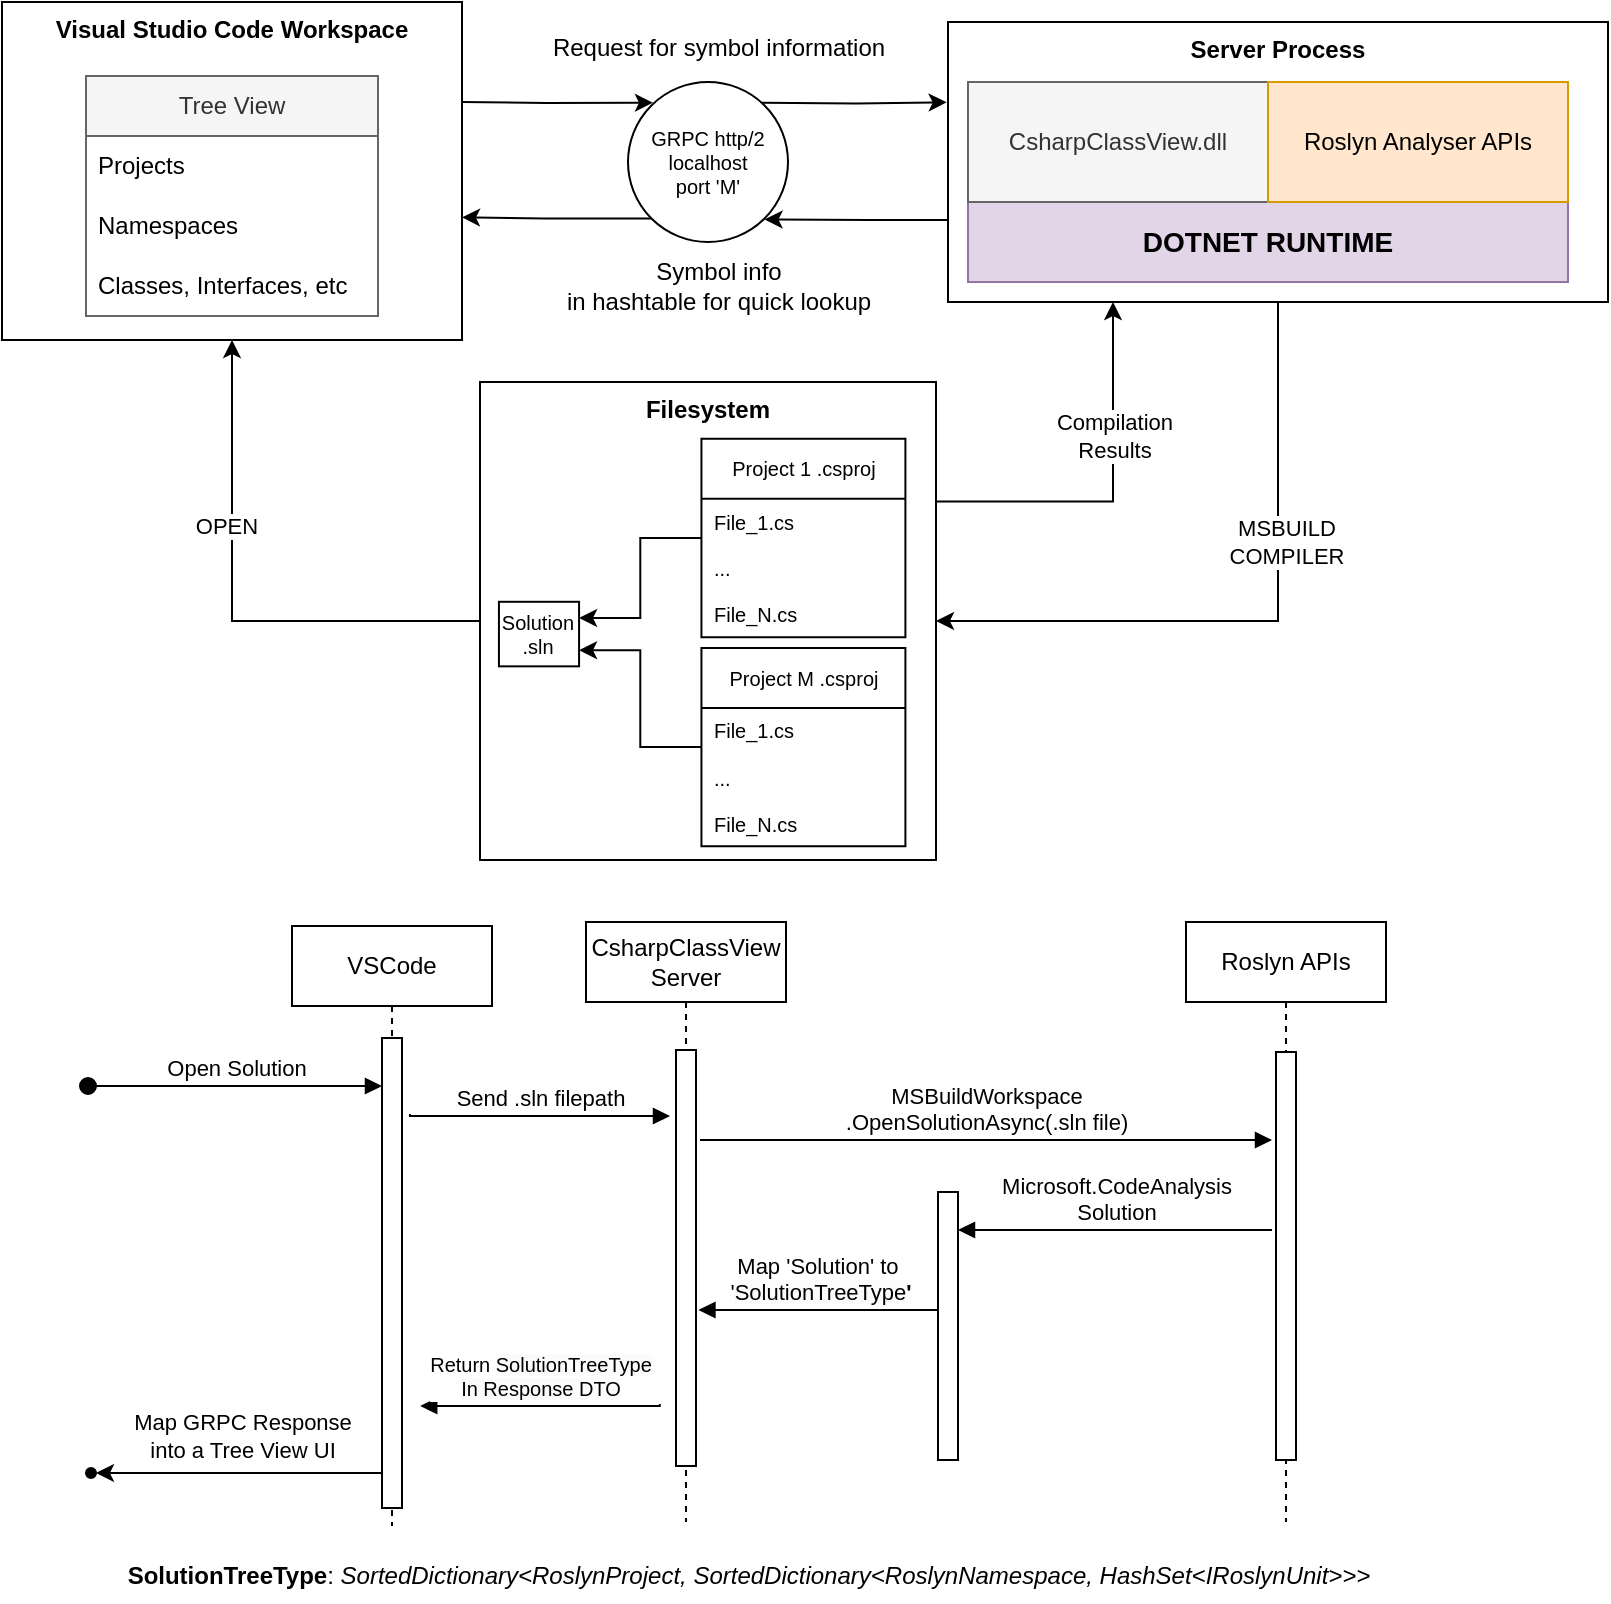 <mxfile version="26.0.4">
  <diagram name="Interactions" id="2YBvvXClWsGukQMizWep">
    <mxGraphModel dx="2512" dy="1277" grid="1" gridSize="10" guides="1" tooltips="1" connect="1" arrows="1" fold="1" page="1" pageScale="1" pageWidth="850" pageHeight="1100" math="0" shadow="0">
      <root>
        <mxCell id="0" />
        <mxCell id="1" parent="0" />
        <mxCell id="3tRgtoDUC-FlmFJSQtKY-12" value="&lt;b&gt;Visual Studio Code&amp;nbsp;&lt;span style=&quot;background-color: transparent; color: light-dark(rgb(0, 0, 0), rgb(255, 255, 255));&quot;&gt;Workspace&lt;/span&gt;&lt;/b&gt;" style="rounded=0;whiteSpace=wrap;html=1;verticalAlign=top;" vertex="1" parent="1">
          <mxGeometry x="37" y="90" width="230" height="169" as="geometry" />
        </mxCell>
        <mxCell id="aM9ryv3xv72pqoxQDRHE-1" value="VSCode" style="shape=umlLifeline;perimeter=lifelinePerimeter;whiteSpace=wrap;html=1;container=0;dropTarget=0;collapsible=0;recursiveResize=0;outlineConnect=0;portConstraint=eastwest;newEdgeStyle={&quot;edgeStyle&quot;:&quot;elbowEdgeStyle&quot;,&quot;elbow&quot;:&quot;vertical&quot;,&quot;curved&quot;:0,&quot;rounded&quot;:0};" parent="1" vertex="1">
          <mxGeometry x="182" y="552" width="100" height="300" as="geometry" />
        </mxCell>
        <mxCell id="aM9ryv3xv72pqoxQDRHE-2" value="" style="html=1;points=[];perimeter=orthogonalPerimeter;outlineConnect=0;targetShapes=umlLifeline;portConstraint=eastwest;newEdgeStyle={&quot;edgeStyle&quot;:&quot;elbowEdgeStyle&quot;,&quot;elbow&quot;:&quot;vertical&quot;,&quot;curved&quot;:0,&quot;rounded&quot;:0};" parent="aM9ryv3xv72pqoxQDRHE-1" vertex="1">
          <mxGeometry x="45" y="56" width="10" height="235" as="geometry" />
        </mxCell>
        <mxCell id="aM9ryv3xv72pqoxQDRHE-5" value="CsharpClassView&lt;div&gt;Server&lt;/div&gt;" style="shape=umlLifeline;perimeter=lifelinePerimeter;whiteSpace=wrap;html=1;container=0;dropTarget=0;collapsible=0;recursiveResize=0;outlineConnect=0;portConstraint=eastwest;newEdgeStyle={&quot;edgeStyle&quot;:&quot;elbowEdgeStyle&quot;,&quot;elbow&quot;:&quot;vertical&quot;,&quot;curved&quot;:0,&quot;rounded&quot;:0};" parent="1" vertex="1">
          <mxGeometry x="329" y="550" width="100" height="300" as="geometry" />
        </mxCell>
        <mxCell id="aM9ryv3xv72pqoxQDRHE-6" value="" style="html=1;points=[];perimeter=orthogonalPerimeter;outlineConnect=0;targetShapes=umlLifeline;portConstraint=eastwest;newEdgeStyle={&quot;edgeStyle&quot;:&quot;elbowEdgeStyle&quot;,&quot;elbow&quot;:&quot;vertical&quot;,&quot;curved&quot;:0,&quot;rounded&quot;:0};" parent="aM9ryv3xv72pqoxQDRHE-5" vertex="1">
          <mxGeometry x="45" y="64" width="10" height="208" as="geometry" />
        </mxCell>
        <mxCell id="aM9ryv3xv72pqoxQDRHE-7" value="Send .sln filepath" style="html=1;verticalAlign=bottom;endArrow=block;edgeStyle=elbowEdgeStyle;elbow=vertical;curved=0;rounded=0;" parent="1" edge="1">
          <mxGeometry relative="1" as="geometry">
            <mxPoint x="241" y="646" as="sourcePoint" />
            <Array as="points">
              <mxPoint x="286" y="647" />
            </Array>
            <mxPoint x="371" y="647" as="targetPoint" />
          </mxGeometry>
        </mxCell>
        <mxCell id="3tRgtoDUC-FlmFJSQtKY-11" value="" style="group" vertex="1" connectable="0" parent="1">
          <mxGeometry x="510" y="100" width="330" height="140" as="geometry" />
        </mxCell>
        <mxCell id="3tRgtoDUC-FlmFJSQtKY-10" value="&lt;b&gt;Server Process&lt;/b&gt;" style="rounded=0;whiteSpace=wrap;html=1;fillColor=none;verticalAlign=top;" vertex="1" parent="3tRgtoDUC-FlmFJSQtKY-11">
          <mxGeometry width="330" height="140" as="geometry" />
        </mxCell>
        <mxCell id="3tRgtoDUC-FlmFJSQtKY-2" value="DOTNET RUNTIME" style="rounded=0;whiteSpace=wrap;html=1;fontStyle=1;fontSize=14;fillColor=#e1d5e7;strokeColor=#9673a6;" vertex="1" parent="3tRgtoDUC-FlmFJSQtKY-11">
          <mxGeometry x="10" y="90" width="300" height="40" as="geometry" />
        </mxCell>
        <mxCell id="3tRgtoDUC-FlmFJSQtKY-3" value="CsharpClassView.dll" style="rounded=0;whiteSpace=wrap;html=1;fillColor=#f5f5f5;fontColor=#333333;strokeColor=#666666;" vertex="1" parent="3tRgtoDUC-FlmFJSQtKY-11">
          <mxGeometry x="10" y="30" width="150" height="60" as="geometry" />
        </mxCell>
        <mxCell id="3tRgtoDUC-FlmFJSQtKY-4" value="Roslyn Analyser APIs" style="rounded=0;whiteSpace=wrap;html=1;fillColor=#ffe6cc;strokeColor=#d79b00;" vertex="1" parent="3tRgtoDUC-FlmFJSQtKY-11">
          <mxGeometry x="160" y="30" width="150" height="60" as="geometry" />
        </mxCell>
        <mxCell id="3tRgtoDUC-FlmFJSQtKY-14" value="&lt;div&gt;GRPC http/2&lt;/div&gt;localhost&lt;div&gt;port &#39;M&#39;&lt;/div&gt;" style="ellipse;whiteSpace=wrap;html=1;aspect=fixed;fontSize=10;" vertex="1" parent="1">
          <mxGeometry x="350" y="130" width="80" height="80" as="geometry" />
        </mxCell>
        <mxCell id="3tRgtoDUC-FlmFJSQtKY-16" style="edgeStyle=orthogonalEdgeStyle;rounded=0;orthogonalLoop=1;jettySize=auto;html=1;exitX=0;exitY=0.25;exitDx=0;exitDy=0;entryX=1;entryY=0;entryDx=0;entryDy=0;" edge="1" parent="1">
          <mxGeometry relative="1" as="geometry">
            <mxPoint x="510" y="192" as="sourcePoint" />
            <mxPoint x="418.284" y="198.716" as="targetPoint" />
            <Array as="points">
              <mxPoint x="510" y="199" />
              <mxPoint x="470" y="199" />
            </Array>
          </mxGeometry>
        </mxCell>
        <mxCell id="3tRgtoDUC-FlmFJSQtKY-18" style="edgeStyle=orthogonalEdgeStyle;rounded=0;orthogonalLoop=1;jettySize=auto;html=1;exitX=1;exitY=1;exitDx=0;exitDy=0;entryX=-0.002;entryY=0.287;entryDx=0;entryDy=0;entryPerimeter=0;" edge="1" parent="1" target="3tRgtoDUC-FlmFJSQtKY-10">
          <mxGeometry relative="1" as="geometry">
            <mxPoint x="416.996" y="140.343" as="sourcePoint" />
            <mxPoint x="507.97" y="140" as="targetPoint" />
          </mxGeometry>
        </mxCell>
        <mxCell id="3tRgtoDUC-FlmFJSQtKY-20" style="edgeStyle=orthogonalEdgeStyle;rounded=0;orthogonalLoop=1;jettySize=auto;html=1;entryX=0.156;entryY=0.129;entryDx=0;entryDy=0;entryPerimeter=0;" edge="1" parent="1" target="3tRgtoDUC-FlmFJSQtKY-14">
          <mxGeometry relative="1" as="geometry">
            <mxPoint x="267" y="140" as="sourcePoint" />
            <mxPoint x="358.8" y="140.2" as="targetPoint" />
          </mxGeometry>
        </mxCell>
        <mxCell id="3tRgtoDUC-FlmFJSQtKY-21" style="edgeStyle=orthogonalEdgeStyle;rounded=0;orthogonalLoop=1;jettySize=auto;html=1;exitX=0;exitY=1;exitDx=0;exitDy=0;entryX=1;entryY=0.637;entryDx=0;entryDy=0;entryPerimeter=0;" edge="1" parent="1" source="3tRgtoDUC-FlmFJSQtKY-14" target="3tRgtoDUC-FlmFJSQtKY-12">
          <mxGeometry relative="1" as="geometry">
            <mxPoint x="270" y="198" as="targetPoint" />
          </mxGeometry>
        </mxCell>
        <mxCell id="3tRgtoDUC-FlmFJSQtKY-65" value="" style="group" vertex="1" connectable="0" parent="1">
          <mxGeometry x="276" y="280" width="228" height="239" as="geometry" />
        </mxCell>
        <mxCell id="3tRgtoDUC-FlmFJSQtKY-22" value="&lt;b&gt;Filesystem&lt;/b&gt;&lt;div&gt;&lt;br&gt;&lt;/div&gt;" style="rounded=0;whiteSpace=wrap;html=1;fillColor=none;verticalAlign=top;align=center;" vertex="1" parent="3tRgtoDUC-FlmFJSQtKY-65">
          <mxGeometry width="228.0" height="239.0" as="geometry" />
        </mxCell>
        <mxCell id="3tRgtoDUC-FlmFJSQtKY-36" value="Solution&lt;div&gt;.sln&lt;/div&gt;" style="text;html=1;align=center;verticalAlign=middle;whiteSpace=wrap;rounded=0;strokeColor=default;fontSize=10;" vertex="1" parent="3tRgtoDUC-FlmFJSQtKY-65">
          <mxGeometry x="9.47" y="109.894" width="40.064" height="32.277" as="geometry" />
        </mxCell>
        <mxCell id="3tRgtoDUC-FlmFJSQtKY-63" style="edgeStyle=orthogonalEdgeStyle;rounded=0;orthogonalLoop=1;jettySize=auto;html=1;entryX=1;entryY=0.25;entryDx=0;entryDy=0;fontSize=10;" edge="1" parent="3tRgtoDUC-FlmFJSQtKY-65" source="3tRgtoDUC-FlmFJSQtKY-55" target="3tRgtoDUC-FlmFJSQtKY-36">
          <mxGeometry relative="1" as="geometry" />
        </mxCell>
        <mxCell id="3tRgtoDUC-FlmFJSQtKY-55" value="Project 1&amp;nbsp;&lt;span style=&quot;background-color: transparent; color: light-dark(rgb(0, 0, 0), rgb(255, 255, 255));&quot;&gt;.csproj&lt;/span&gt;" style="swimlane;fontStyle=0;childLayout=stackLayout;horizontal=1;startSize=30;horizontalStack=0;resizeParent=1;resizeParentMax=0;resizeLast=0;collapsible=1;marginBottom=0;whiteSpace=wrap;html=1;fontSize=10;" vertex="1" parent="3tRgtoDUC-FlmFJSQtKY-65">
          <mxGeometry x="110.722" y="28.434" width="101.981" height="99.164" as="geometry" />
        </mxCell>
        <mxCell id="3tRgtoDUC-FlmFJSQtKY-56" value="File_1.cs" style="text;strokeColor=none;fillColor=none;align=left;verticalAlign=middle;spacingLeft=4;spacingRight=4;overflow=hidden;points=[[0,0.5],[1,0.5]];portConstraint=eastwest;rotatable=0;whiteSpace=wrap;html=1;fontSize=10;" vertex="1" parent="3tRgtoDUC-FlmFJSQtKY-55">
          <mxGeometry y="30" width="101.981" height="23.055" as="geometry" />
        </mxCell>
        <mxCell id="3tRgtoDUC-FlmFJSQtKY-57" value="..." style="text;strokeColor=none;fillColor=none;align=left;verticalAlign=middle;spacingLeft=4;spacingRight=4;overflow=hidden;points=[[0,0.5],[1,0.5]];portConstraint=eastwest;rotatable=0;whiteSpace=wrap;html=1;fontSize=10;" vertex="1" parent="3tRgtoDUC-FlmFJSQtKY-55">
          <mxGeometry y="53.055" width="101.981" height="23.055" as="geometry" />
        </mxCell>
        <mxCell id="3tRgtoDUC-FlmFJSQtKY-58" value="File_N.cs" style="text;strokeColor=none;fillColor=none;align=left;verticalAlign=middle;spacingLeft=4;spacingRight=4;overflow=hidden;points=[[0,0.5],[1,0.5]];portConstraint=eastwest;rotatable=0;whiteSpace=wrap;html=1;fontSize=10;" vertex="1" parent="3tRgtoDUC-FlmFJSQtKY-55">
          <mxGeometry y="76.109" width="101.981" height="23.055" as="geometry" />
        </mxCell>
        <mxCell id="3tRgtoDUC-FlmFJSQtKY-64" style="edgeStyle=orthogonalEdgeStyle;rounded=0;orthogonalLoop=1;jettySize=auto;html=1;entryX=1;entryY=0.75;entryDx=0;entryDy=0;fontSize=10;" edge="1" parent="3tRgtoDUC-FlmFJSQtKY-65" source="3tRgtoDUC-FlmFJSQtKY-59" target="3tRgtoDUC-FlmFJSQtKY-36">
          <mxGeometry relative="1" as="geometry" />
        </mxCell>
        <mxCell id="3tRgtoDUC-FlmFJSQtKY-59" value="Project M&amp;nbsp;&lt;span style=&quot;background-color: transparent; color: light-dark(rgb(0, 0, 0), rgb(255, 255, 255));&quot;&gt;.csproj&lt;/span&gt;" style="swimlane;fontStyle=0;childLayout=stackLayout;horizontal=1;startSize=30;horizontalStack=0;resizeParent=1;resizeParentMax=0;resizeLast=0;collapsible=1;marginBottom=0;whiteSpace=wrap;html=1;fontSize=10;" vertex="1" parent="3tRgtoDUC-FlmFJSQtKY-65">
          <mxGeometry x="110.722" y="132.949" width="101.981" height="99.164" as="geometry" />
        </mxCell>
        <mxCell id="3tRgtoDUC-FlmFJSQtKY-60" value="File_1.cs" style="text;strokeColor=none;fillColor=none;align=left;verticalAlign=middle;spacingLeft=4;spacingRight=4;overflow=hidden;points=[[0,0.5],[1,0.5]];portConstraint=eastwest;rotatable=0;whiteSpace=wrap;html=1;fontSize=10;" vertex="1" parent="3tRgtoDUC-FlmFJSQtKY-59">
          <mxGeometry y="30" width="101.981" height="23.055" as="geometry" />
        </mxCell>
        <mxCell id="3tRgtoDUC-FlmFJSQtKY-61" value="..." style="text;strokeColor=none;fillColor=none;align=left;verticalAlign=middle;spacingLeft=4;spacingRight=4;overflow=hidden;points=[[0,0.5],[1,0.5]];portConstraint=eastwest;rotatable=0;whiteSpace=wrap;html=1;fontSize=10;" vertex="1" parent="3tRgtoDUC-FlmFJSQtKY-59">
          <mxGeometry y="53.055" width="101.981" height="23.055" as="geometry" />
        </mxCell>
        <mxCell id="3tRgtoDUC-FlmFJSQtKY-62" value="File_N.cs" style="text;strokeColor=none;fillColor=none;align=left;verticalAlign=middle;spacingLeft=4;spacingRight=4;overflow=hidden;points=[[0,0.5],[1,0.5]];portConstraint=eastwest;rotatable=0;whiteSpace=wrap;html=1;fontSize=10;" vertex="1" parent="3tRgtoDUC-FlmFJSQtKY-59">
          <mxGeometry y="76.109" width="101.981" height="23.055" as="geometry" />
        </mxCell>
        <mxCell id="3tRgtoDUC-FlmFJSQtKY-66" style="edgeStyle=orthogonalEdgeStyle;rounded=0;orthogonalLoop=1;jettySize=auto;html=1;entryX=0.5;entryY=1;entryDx=0;entryDy=0;" edge="1" parent="1" source="3tRgtoDUC-FlmFJSQtKY-22" target="3tRgtoDUC-FlmFJSQtKY-12">
          <mxGeometry relative="1" as="geometry" />
        </mxCell>
        <mxCell id="3tRgtoDUC-FlmFJSQtKY-100" value="OPEN" style="edgeLabel;html=1;align=center;verticalAlign=middle;resizable=0;points=[];" vertex="1" connectable="0" parent="3tRgtoDUC-FlmFJSQtKY-66">
          <mxGeometry x="0.302" y="3" relative="1" as="geometry">
            <mxPoint as="offset" />
          </mxGeometry>
        </mxCell>
        <mxCell id="3tRgtoDUC-FlmFJSQtKY-67" value="Tree View" style="swimlane;fontStyle=0;childLayout=stackLayout;horizontal=1;startSize=30;horizontalStack=0;resizeParent=1;resizeParentMax=0;resizeLast=0;collapsible=1;marginBottom=0;whiteSpace=wrap;html=1;fillColor=#f5f5f5;fontColor=#333333;strokeColor=#666666;" vertex="1" parent="1">
          <mxGeometry x="79" y="127" width="146" height="120" as="geometry" />
        </mxCell>
        <mxCell id="3tRgtoDUC-FlmFJSQtKY-68" value="Projects" style="text;strokeColor=none;fillColor=none;align=left;verticalAlign=middle;spacingLeft=4;spacingRight=4;overflow=hidden;points=[[0,0.5],[1,0.5]];portConstraint=eastwest;rotatable=0;whiteSpace=wrap;html=1;" vertex="1" parent="3tRgtoDUC-FlmFJSQtKY-67">
          <mxGeometry y="30" width="146" height="30" as="geometry" />
        </mxCell>
        <mxCell id="3tRgtoDUC-FlmFJSQtKY-69" value="Namespaces" style="text;strokeColor=none;fillColor=none;align=left;verticalAlign=middle;spacingLeft=4;spacingRight=4;overflow=hidden;points=[[0,0.5],[1,0.5]];portConstraint=eastwest;rotatable=0;whiteSpace=wrap;html=1;" vertex="1" parent="3tRgtoDUC-FlmFJSQtKY-67">
          <mxGeometry y="60" width="146" height="30" as="geometry" />
        </mxCell>
        <mxCell id="3tRgtoDUC-FlmFJSQtKY-70" value="Classes, Interfaces, etc" style="text;strokeColor=none;fillColor=none;align=left;verticalAlign=middle;spacingLeft=4;spacingRight=4;overflow=hidden;points=[[0,0.5],[1,0.5]];portConstraint=eastwest;rotatable=0;whiteSpace=wrap;html=1;" vertex="1" parent="3tRgtoDUC-FlmFJSQtKY-67">
          <mxGeometry y="90" width="146" height="30" as="geometry" />
        </mxCell>
        <mxCell id="3tRgtoDUC-FlmFJSQtKY-73" value="Roslyn APIs" style="shape=umlLifeline;perimeter=lifelinePerimeter;whiteSpace=wrap;html=1;container=0;dropTarget=0;collapsible=0;recursiveResize=0;outlineConnect=0;portConstraint=eastwest;newEdgeStyle={&quot;edgeStyle&quot;:&quot;elbowEdgeStyle&quot;,&quot;elbow&quot;:&quot;vertical&quot;,&quot;curved&quot;:0,&quot;rounded&quot;:0};" vertex="1" parent="1">
          <mxGeometry x="629" y="550" width="100" height="300" as="geometry" />
        </mxCell>
        <mxCell id="3tRgtoDUC-FlmFJSQtKY-74" value="" style="html=1;points=[];perimeter=orthogonalPerimeter;outlineConnect=0;targetShapes=umlLifeline;portConstraint=eastwest;newEdgeStyle={&quot;edgeStyle&quot;:&quot;elbowEdgeStyle&quot;,&quot;elbow&quot;:&quot;vertical&quot;,&quot;curved&quot;:0,&quot;rounded&quot;:0};" vertex="1" parent="3tRgtoDUC-FlmFJSQtKY-73">
          <mxGeometry x="45" y="65" width="10" height="204" as="geometry" />
        </mxCell>
        <mxCell id="3tRgtoDUC-FlmFJSQtKY-75" value="MSBuildWorkspace&lt;div&gt;.OpenSolutionAsync(.sln file)&lt;/div&gt;" style="html=1;verticalAlign=bottom;endArrow=block;edgeStyle=elbowEdgeStyle;elbow=vertical;curved=0;rounded=0;" edge="1" parent="1">
          <mxGeometry relative="1" as="geometry">
            <mxPoint x="386" y="659" as="sourcePoint" />
            <Array as="points">
              <mxPoint x="471" y="659" />
            </Array>
            <mxPoint x="672" y="659" as="targetPoint" />
          </mxGeometry>
        </mxCell>
        <mxCell id="aM9ryv3xv72pqoxQDRHE-3" value="Open&amp;nbsp;&lt;span style=&quot;background-color: light-dark(#ffffff, var(--ge-dark-color, #121212)); color: light-dark(rgb(0, 0, 0), rgb(255, 255, 255));&quot;&gt;Solution&lt;/span&gt;" style="html=1;verticalAlign=bottom;startArrow=oval;endArrow=block;startSize=8;edgeStyle=elbowEdgeStyle;elbow=vertical;curved=0;rounded=0;" parent="1" edge="1">
          <mxGeometry relative="1" as="geometry">
            <mxPoint x="80" y="632" as="sourcePoint" />
            <mxPoint x="227" y="632" as="targetPoint" />
          </mxGeometry>
        </mxCell>
        <mxCell id="3tRgtoDUC-FlmFJSQtKY-79" value="Microsoft.CodeAnalysis&lt;div&gt;Solution&lt;/div&gt;" style="html=1;verticalAlign=bottom;endArrow=block;edgeStyle=elbowEdgeStyle;elbow=vertical;curved=0;rounded=0;" edge="1" parent="1" target="3tRgtoDUC-FlmFJSQtKY-81">
          <mxGeometry relative="1" as="geometry">
            <mxPoint x="672" y="704" as="sourcePoint" />
            <Array as="points">
              <mxPoint x="569" y="704" />
            </Array>
            <mxPoint x="491" y="704" as="targetPoint" />
          </mxGeometry>
        </mxCell>
        <mxCell id="3tRgtoDUC-FlmFJSQtKY-80" value="&lt;b&gt;SolutionTreeType&lt;/b&gt;: &lt;i&gt;SortedDictionary&amp;lt;RoslynProject, SortedDictionary&amp;lt;RoslynNamespace, HashSet&amp;lt;IRoslynUnit&amp;gt;&amp;gt;&amp;gt;&lt;/i&gt;" style="text;html=1;align=center;verticalAlign=middle;resizable=0;points=[];autosize=1;strokeColor=none;fillColor=none;" vertex="1" parent="1">
          <mxGeometry x="90" y="864" width="639" height="26" as="geometry" />
        </mxCell>
        <mxCell id="3tRgtoDUC-FlmFJSQtKY-81" value="" style="html=1;points=[];perimeter=orthogonalPerimeter;outlineConnect=0;targetShapes=umlLifeline;portConstraint=eastwest;newEdgeStyle={&quot;edgeStyle&quot;:&quot;elbowEdgeStyle&quot;,&quot;elbow&quot;:&quot;vertical&quot;,&quot;curved&quot;:0,&quot;rounded&quot;:0};" vertex="1" parent="1">
          <mxGeometry x="505" y="685" width="10" height="134" as="geometry" />
        </mxCell>
        <mxCell id="3tRgtoDUC-FlmFJSQtKY-82" value="Map &#39;Solution&#39; to&amp;nbsp;&lt;div&gt;&lt;span style=&quot;background-color: light-dark(#ffffff, var(--ge-dark-color, #121212)); color: light-dark(rgb(0, 0, 0), rgb(255, 255, 255));&quot;&gt;&#39;&lt;/span&gt;&lt;span style=&quot;color: light-dark(rgb(0, 0, 0), rgb(255, 255, 255)); background-color: rgb(251, 251, 251);&quot;&gt;SolutionTreeType&lt;/span&gt;&lt;b style=&quot;color: light-dark(rgb(0, 0, 0), rgb(255, 255, 255)); background-color: rgb(251, 251, 251);&quot;&gt;&#39;&lt;/b&gt;&lt;/div&gt;" style="html=1;verticalAlign=bottom;endArrow=block;edgeStyle=elbowEdgeStyle;elbow=vertical;curved=0;rounded=0;fontSize=11;" edge="1" parent="1">
          <mxGeometry relative="1" as="geometry">
            <mxPoint x="505" y="743" as="sourcePoint" />
            <Array as="points">
              <mxPoint x="441" y="744" />
            </Array>
            <mxPoint x="385.222" y="744" as="targetPoint" />
          </mxGeometry>
        </mxCell>
        <mxCell id="3tRgtoDUC-FlmFJSQtKY-83" value="Return&amp;nbsp;&lt;span style=&quot;background-color: rgb(251, 251, 251);&quot;&gt;SolutionTreeType&lt;/span&gt;&lt;div&gt;&lt;span style=&quot;background-color: rgb(251, 251, 251);&quot;&gt;In Response DTO&lt;/span&gt;&lt;/div&gt;" style="html=1;verticalAlign=bottom;endArrow=block;edgeStyle=elbowEdgeStyle;elbow=vertical;curved=0;rounded=0;fontSize=10;" edge="1" parent="1">
          <mxGeometry x="0.001" relative="1" as="geometry">
            <mxPoint x="365.89" y="791" as="sourcePoint" />
            <Array as="points">
              <mxPoint x="301.89" y="792" />
            </Array>
            <mxPoint x="246.112" y="792" as="targetPoint" />
            <mxPoint as="offset" />
          </mxGeometry>
        </mxCell>
        <mxCell id="3tRgtoDUC-FlmFJSQtKY-91" value="" style="endArrow=classic;html=1;rounded=0;entryX=1;entryY=0.5;entryDx=0;entryDy=0;" edge="1" parent="1" source="aM9ryv3xv72pqoxQDRHE-2" target="3tRgtoDUC-FlmFJSQtKY-94">
          <mxGeometry width="50" height="50" relative="1" as="geometry">
            <mxPoint x="221" y="824" as="sourcePoint" />
            <mxPoint x="102" y="825" as="targetPoint" />
          </mxGeometry>
        </mxCell>
        <mxCell id="3tRgtoDUC-FlmFJSQtKY-92" value="Map GRPC Response&lt;div&gt;into a Tree View UI&lt;/div&gt;" style="edgeLabel;html=1;align=center;verticalAlign=middle;resizable=0;points=[];" vertex="1" connectable="0" parent="3tRgtoDUC-FlmFJSQtKY-91">
          <mxGeometry x="0.27" y="1" relative="1" as="geometry">
            <mxPoint x="21" y="-20" as="offset" />
          </mxGeometry>
        </mxCell>
        <mxCell id="3tRgtoDUC-FlmFJSQtKY-94" value="" style="ellipse;whiteSpace=wrap;html=1;aspect=fixed;fillStyle=auto;fillColor=#000000;strokeColor=default;" vertex="1" parent="1">
          <mxGeometry x="79" y="823" width="5" height="5" as="geometry" />
        </mxCell>
        <mxCell id="3tRgtoDUC-FlmFJSQtKY-95" style="edgeStyle=orthogonalEdgeStyle;rounded=0;orthogonalLoop=1;jettySize=auto;html=1;exitX=0.5;exitY=1;exitDx=0;exitDy=0;entryX=1;entryY=0.5;entryDx=0;entryDy=0;" edge="1" parent="1" source="3tRgtoDUC-FlmFJSQtKY-10" target="3tRgtoDUC-FlmFJSQtKY-22">
          <mxGeometry relative="1" as="geometry" />
        </mxCell>
        <mxCell id="3tRgtoDUC-FlmFJSQtKY-102" value="MSBUILD&lt;div&gt;COMPILER&lt;/div&gt;" style="edgeLabel;html=1;align=center;verticalAlign=middle;resizable=0;points=[];" vertex="1" connectable="0" parent="3tRgtoDUC-FlmFJSQtKY-95">
          <mxGeometry x="-0.275" y="4" relative="1" as="geometry">
            <mxPoint as="offset" />
          </mxGeometry>
        </mxCell>
        <mxCell id="3tRgtoDUC-FlmFJSQtKY-96" style="edgeStyle=orthogonalEdgeStyle;rounded=0;orthogonalLoop=1;jettySize=auto;html=1;exitX=1;exitY=0.25;exitDx=0;exitDy=0;entryX=0.25;entryY=1;entryDx=0;entryDy=0;" edge="1" parent="1" source="3tRgtoDUC-FlmFJSQtKY-22" target="3tRgtoDUC-FlmFJSQtKY-10">
          <mxGeometry relative="1" as="geometry" />
        </mxCell>
        <mxCell id="3tRgtoDUC-FlmFJSQtKY-103" value="Compilation&lt;div&gt;Results&lt;/div&gt;" style="edgeLabel;html=1;align=center;verticalAlign=middle;resizable=0;points=[];" vertex="1" connectable="0" parent="3tRgtoDUC-FlmFJSQtKY-96">
          <mxGeometry x="0.29" relative="1" as="geometry">
            <mxPoint as="offset" />
          </mxGeometry>
        </mxCell>
        <mxCell id="3tRgtoDUC-FlmFJSQtKY-98" value="Request for symbol information" style="text;html=1;align=center;verticalAlign=middle;resizable=0;points=[];autosize=1;strokeColor=none;fillColor=none;" vertex="1" parent="1">
          <mxGeometry x="303" y="100" width="184" height="26" as="geometry" />
        </mxCell>
        <mxCell id="3tRgtoDUC-FlmFJSQtKY-99" value="Symbol info&lt;div&gt;in hashtable for quick lookup&lt;/div&gt;" style="text;html=1;align=center;verticalAlign=middle;resizable=0;points=[];autosize=1;strokeColor=none;fillColor=none;" vertex="1" parent="1">
          <mxGeometry x="310" y="211" width="170" height="41" as="geometry" />
        </mxCell>
      </root>
    </mxGraphModel>
  </diagram>
</mxfile>
